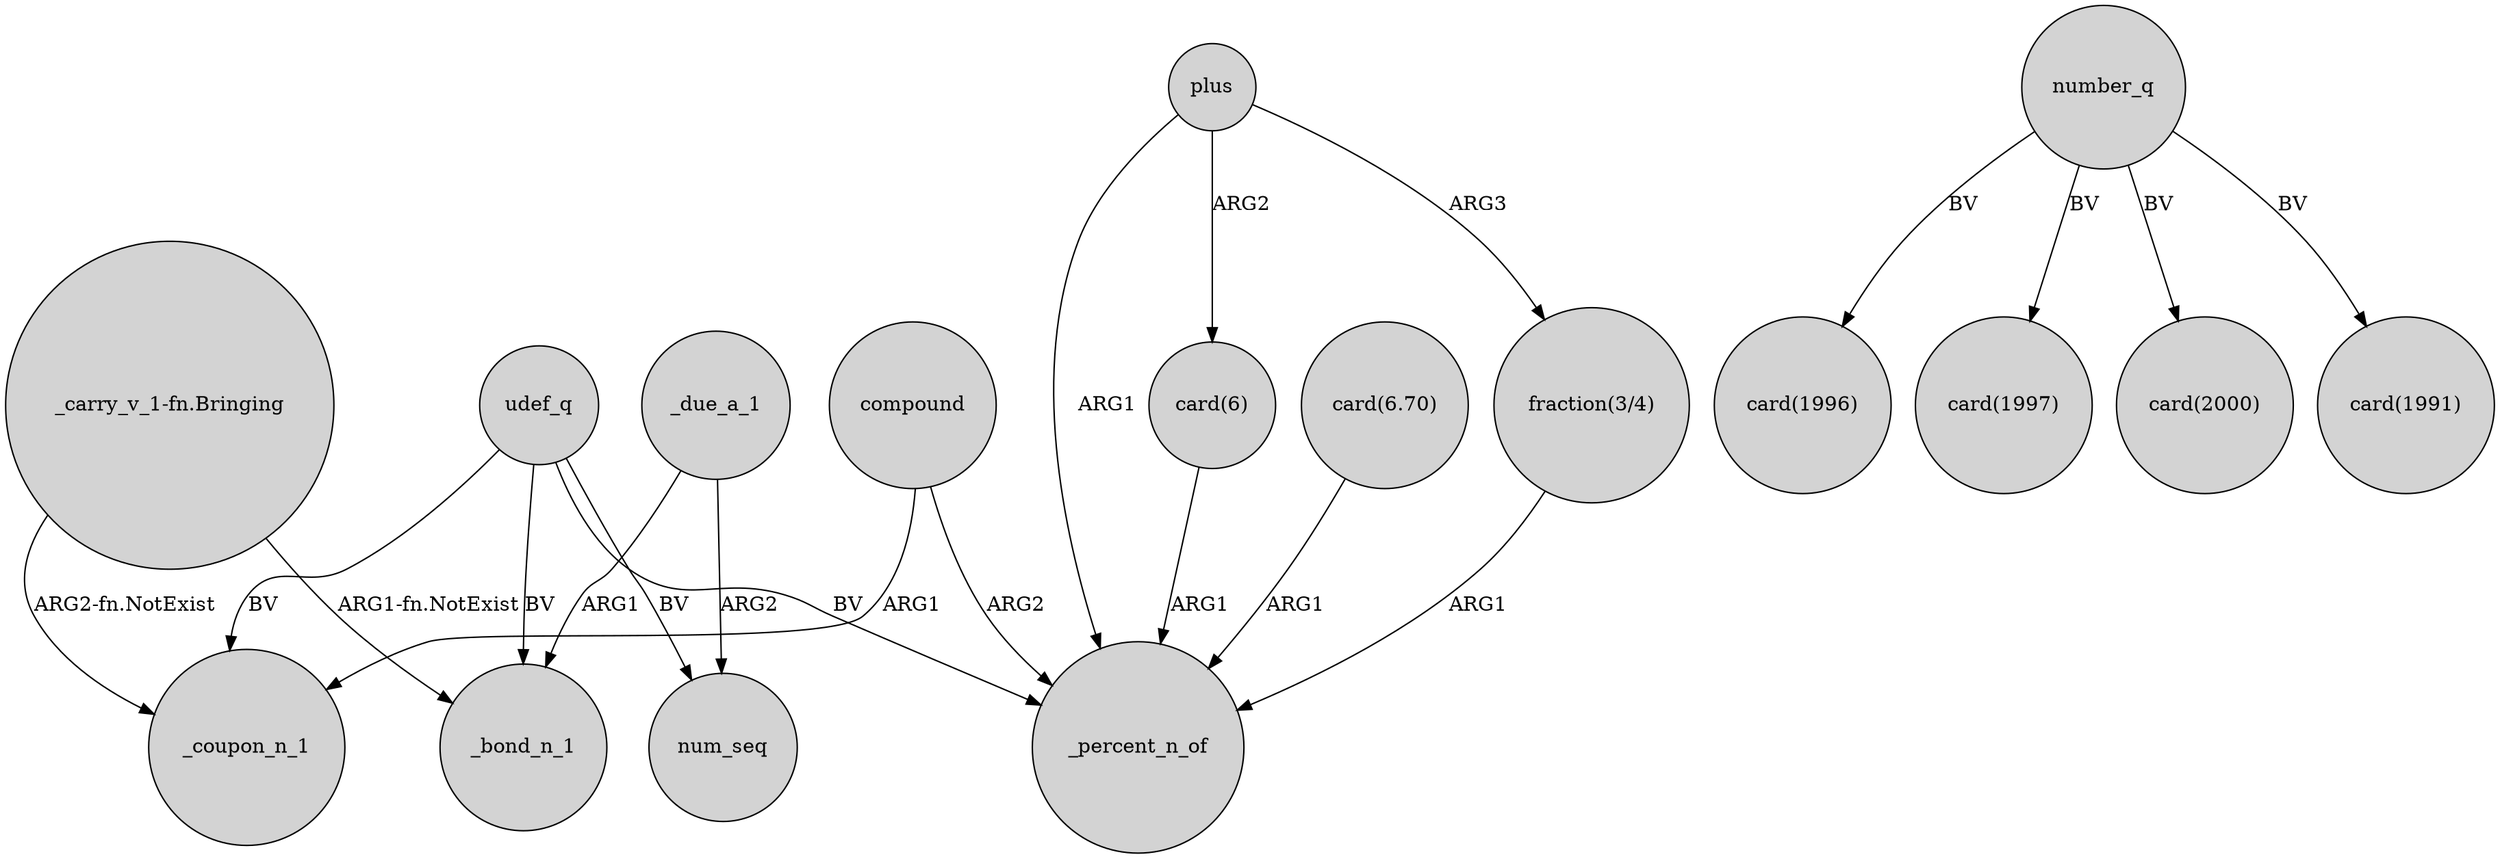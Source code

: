 digraph {
	node [shape=circle style=filled]
	compound -> _coupon_n_1 [label=ARG1]
	udef_q -> num_seq [label=BV]
	_due_a_1 -> _bond_n_1 [label=ARG1]
	_due_a_1 -> num_seq [label=ARG2]
	number_q -> "card(1996)" [label=BV]
	plus -> _percent_n_of [label=ARG1]
	"card(6)" -> _percent_n_of [label=ARG1]
	compound -> _percent_n_of [label=ARG2]
	"card(6.70)" -> _percent_n_of [label=ARG1]
	"_carry_v_1-fn.Bringing" -> _coupon_n_1 [label="ARG2-fn.NotExist"]
	udef_q -> _bond_n_1 [label=BV]
	plus -> "card(6)" [label=ARG2]
	number_q -> "card(1997)" [label=BV]
	"_carry_v_1-fn.Bringing" -> _bond_n_1 [label="ARG1-fn.NotExist"]
	udef_q -> _percent_n_of [label=BV]
	"fraction(3/4)" -> _percent_n_of [label=ARG1]
	number_q -> "card(2000)" [label=BV]
	udef_q -> _coupon_n_1 [label=BV]
	number_q -> "card(1991)" [label=BV]
	plus -> "fraction(3/4)" [label=ARG3]
}
